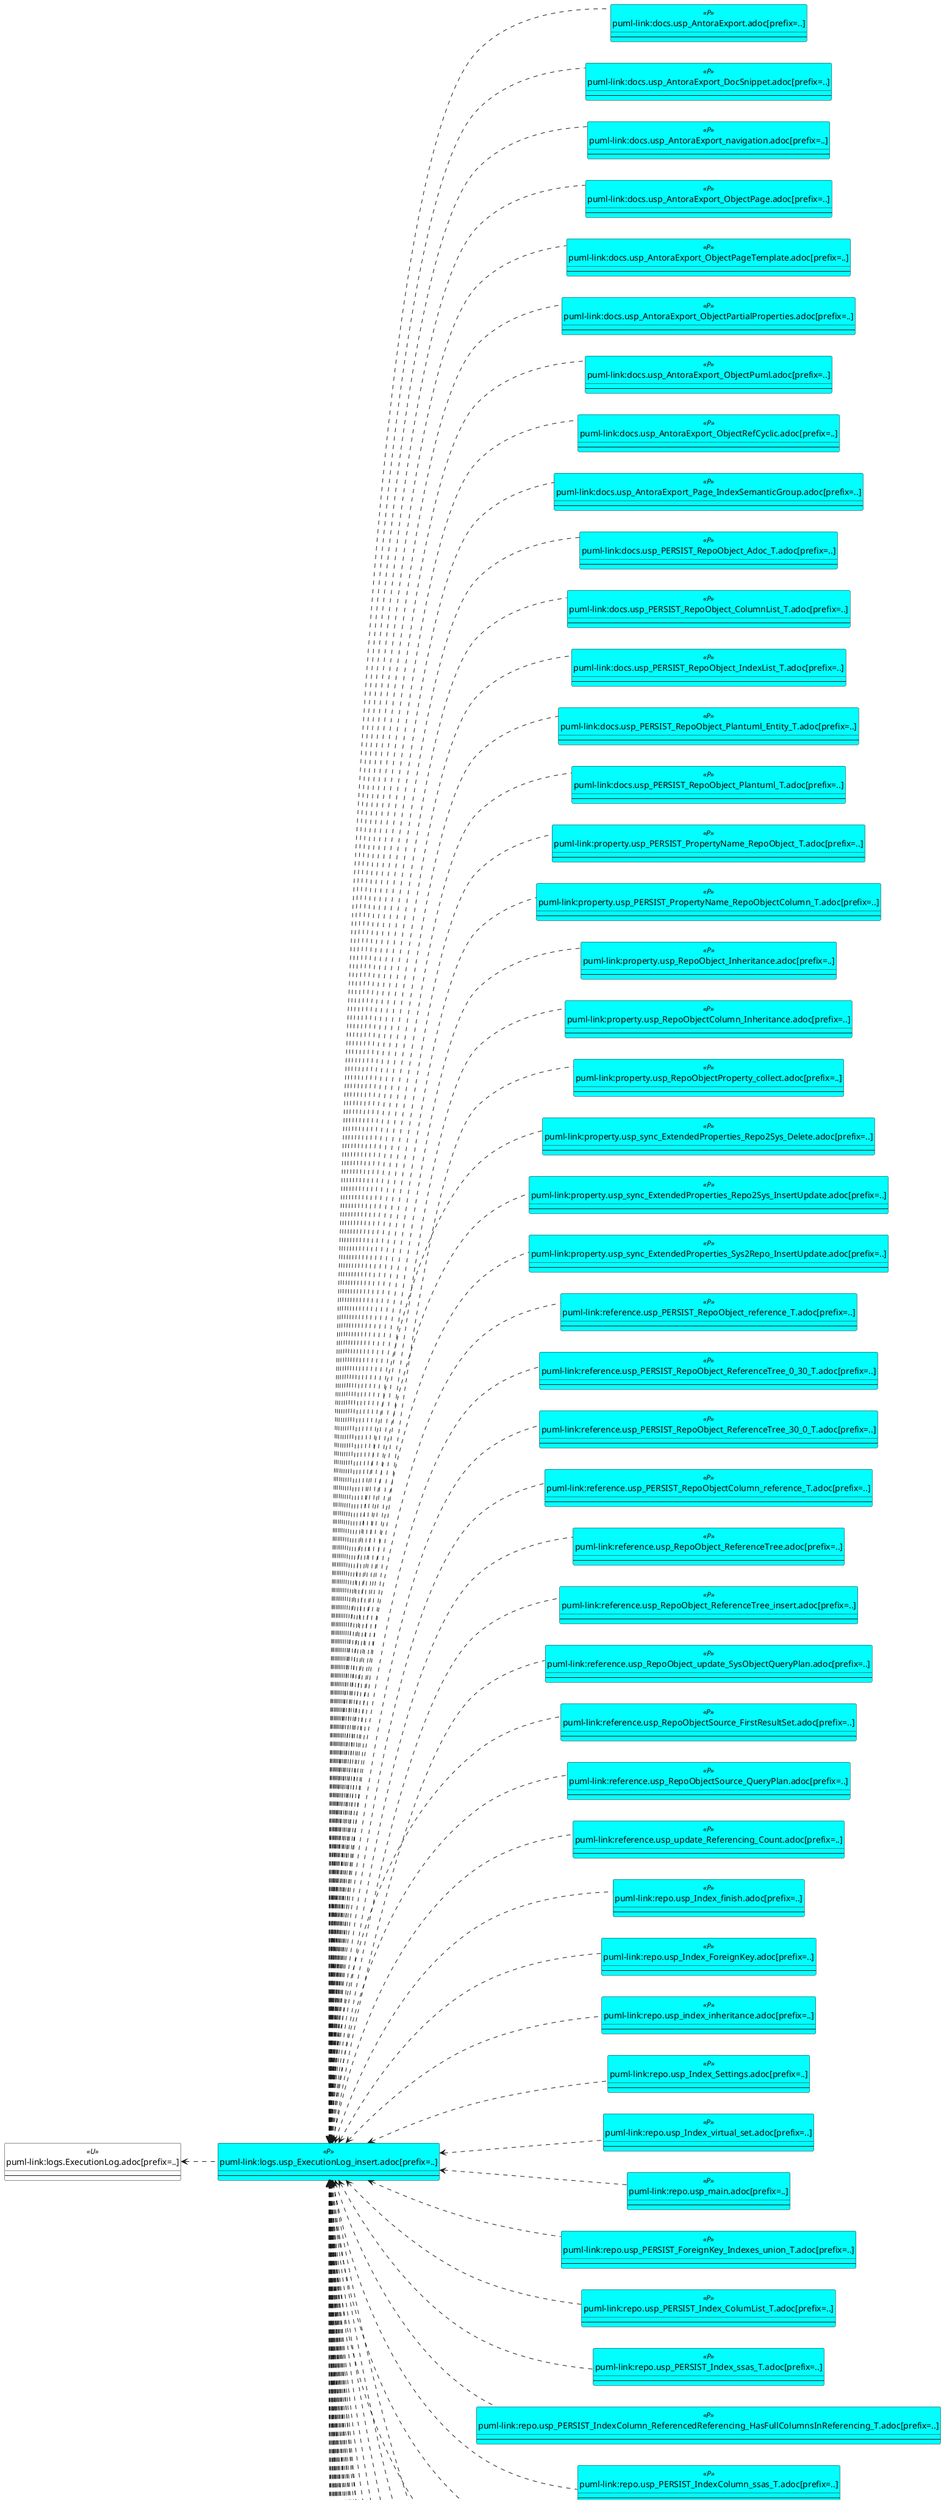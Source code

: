 @startuml
left to right direction
'top to bottom direction
hide circle
'avoide "." issues:
set namespaceSeparator none


skinparam class {
  BackgroundColor White
  BackgroundColor<<FN>> Yellow
  BackgroundColor<<FS>> Yellow
  BackgroundColor<<FT>> LightGray
  BackgroundColor<<IF>> Yellow
  BackgroundColor<<IS>> Yellow
  BackgroundColor<<P>> Aqua
  BackgroundColor<<PC>> Aqua
  BackgroundColor<<SN>> Yellow
  BackgroundColor<<SO>> SlateBlue
  BackgroundColor<<TF>> LightGray
  BackgroundColor<<TR>> Tomato
  BackgroundColor<<U>> White
  BackgroundColor<<V>> WhiteSmoke
  BackgroundColor<<X>> Aqua
}


entity "puml-link:docs.usp_AntoraExport.adoc[prefix=..]" as docs.usp_AntoraExport << P >> {
  --
}

entity "puml-link:docs.usp_AntoraExport_DocSnippet.adoc[prefix=..]" as docs.usp_AntoraExport_DocSnippet << P >> {
  --
}

entity "puml-link:docs.usp_AntoraExport_navigation.adoc[prefix=..]" as docs.usp_AntoraExport_navigation << P >> {
  --
}

entity "puml-link:docs.usp_AntoraExport_ObjectPage.adoc[prefix=..]" as docs.usp_AntoraExport_ObjectPage << P >> {
  --
}

entity "puml-link:docs.usp_AntoraExport_ObjectPageTemplate.adoc[prefix=..]" as docs.usp_AntoraExport_ObjectPageTemplate << P >> {
  --
}

entity "puml-link:docs.usp_AntoraExport_ObjectPartialProperties.adoc[prefix=..]" as docs.usp_AntoraExport_ObjectPartialProperties << P >> {
  --
}

entity "puml-link:docs.usp_AntoraExport_ObjectPuml.adoc[prefix=..]" as docs.usp_AntoraExport_ObjectPuml << P >> {
  --
}

entity "puml-link:docs.usp_AntoraExport_ObjectRefCyclic.adoc[prefix=..]" as docs.usp_AntoraExport_ObjectRefCyclic << P >> {
  --
}

entity "puml-link:docs.usp_AntoraExport_Page_IndexSemanticGroup.adoc[prefix=..]" as docs.usp_AntoraExport_Page_IndexSemanticGroup << P >> {
  --
}

entity "puml-link:docs.usp_PERSIST_RepoObject_Adoc_T.adoc[prefix=..]" as docs.usp_PERSIST_RepoObject_Adoc_T << P >> {
  --
}

entity "puml-link:docs.usp_PERSIST_RepoObject_ColumnList_T.adoc[prefix=..]" as docs.usp_PERSIST_RepoObject_ColumnList_T << P >> {
  --
}

entity "puml-link:docs.usp_PERSIST_RepoObject_IndexList_T.adoc[prefix=..]" as docs.usp_PERSIST_RepoObject_IndexList_T << P >> {
  --
}

entity "puml-link:docs.usp_PERSIST_RepoObject_Plantuml_Entity_T.adoc[prefix=..]" as docs.usp_PERSIST_RepoObject_Plantuml_Entity_T << P >> {
  --
}

entity "puml-link:docs.usp_PERSIST_RepoObject_Plantuml_T.adoc[prefix=..]" as docs.usp_PERSIST_RepoObject_Plantuml_T << P >> {
  --
}

entity "puml-link:logs.ExecutionLog.adoc[prefix=..]" as logs.ExecutionLog << U >> {
  --
}

entity "puml-link:logs.usp_ExecutionLog_insert.adoc[prefix=..]" as logs.usp_ExecutionLog_insert << P >> {
  --
}

entity "puml-link:property.usp_PERSIST_PropertyName_RepoObject_T.adoc[prefix=..]" as property.usp_PERSIST_PropertyName_RepoObject_T << P >> {
  --
}

entity "puml-link:property.usp_PERSIST_PropertyName_RepoObjectColumn_T.adoc[prefix=..]" as property.usp_PERSIST_PropertyName_RepoObjectColumn_T << P >> {
  --
}

entity "puml-link:property.usp_RepoObject_Inheritance.adoc[prefix=..]" as property.usp_RepoObject_Inheritance << P >> {
  --
}

entity "puml-link:property.usp_RepoObjectColumn_Inheritance.adoc[prefix=..]" as property.usp_RepoObjectColumn_Inheritance << P >> {
  --
}

entity "puml-link:property.usp_RepoObjectProperty_collect.adoc[prefix=..]" as property.usp_RepoObjectProperty_collect << P >> {
  --
}

entity "puml-link:property.usp_sync_ExtendedProperties_Repo2Sys_Delete.adoc[prefix=..]" as property.usp_sync_ExtendedProperties_Repo2Sys_Delete << P >> {
  --
}

entity "puml-link:property.usp_sync_ExtendedProperties_Repo2Sys_InsertUpdate.adoc[prefix=..]" as property.usp_sync_ExtendedProperties_Repo2Sys_InsertUpdate << P >> {
  --
}

entity "puml-link:property.usp_sync_ExtendedProperties_Sys2Repo_InsertUpdate.adoc[prefix=..]" as property.usp_sync_ExtendedProperties_Sys2Repo_InsertUpdate << P >> {
  --
}

entity "puml-link:reference.usp_PERSIST_RepoObject_reference_T.adoc[prefix=..]" as reference.usp_PERSIST_RepoObject_reference_T << P >> {
  --
}

entity "puml-link:reference.usp_PERSIST_RepoObject_ReferenceTree_0_30_T.adoc[prefix=..]" as reference.usp_PERSIST_RepoObject_ReferenceTree_0_30_T << P >> {
  --
}

entity "puml-link:reference.usp_PERSIST_RepoObject_ReferenceTree_30_0_T.adoc[prefix=..]" as reference.usp_PERSIST_RepoObject_ReferenceTree_30_0_T << P >> {
  --
}

entity "puml-link:reference.usp_PERSIST_RepoObjectColumn_reference_T.adoc[prefix=..]" as reference.usp_PERSIST_RepoObjectColumn_reference_T << P >> {
  --
}

entity "puml-link:reference.usp_RepoObject_ReferenceTree.adoc[prefix=..]" as reference.usp_RepoObject_ReferenceTree << P >> {
  --
}

entity "puml-link:reference.usp_RepoObject_ReferenceTree_insert.adoc[prefix=..]" as reference.usp_RepoObject_ReferenceTree_insert << P >> {
  --
}

entity "puml-link:reference.usp_RepoObject_update_SysObjectQueryPlan.adoc[prefix=..]" as reference.usp_RepoObject_update_SysObjectQueryPlan << P >> {
  --
}

entity "puml-link:reference.usp_RepoObjectSource_FirstResultSet.adoc[prefix=..]" as reference.usp_RepoObjectSource_FirstResultSet << P >> {
  --
}

entity "puml-link:reference.usp_RepoObjectSource_QueryPlan.adoc[prefix=..]" as reference.usp_RepoObjectSource_QueryPlan << P >> {
  --
}

entity "puml-link:reference.usp_update_Referencing_Count.adoc[prefix=..]" as reference.usp_update_Referencing_Count << P >> {
  --
}

entity "puml-link:repo.usp_Index_finish.adoc[prefix=..]" as repo.usp_Index_finish << P >> {
  --
}

entity "puml-link:repo.usp_Index_ForeignKey.adoc[prefix=..]" as repo.usp_Index_ForeignKey << P >> {
  --
}

entity "puml-link:repo.usp_index_inheritance.adoc[prefix=..]" as repo.usp_index_inheritance << P >> {
  --
}

entity "puml-link:repo.usp_Index_Settings.adoc[prefix=..]" as repo.usp_Index_Settings << P >> {
  --
}

entity "puml-link:repo.usp_Index_virtual_set.adoc[prefix=..]" as repo.usp_Index_virtual_set << P >> {
  --
}

entity "puml-link:repo.usp_main.adoc[prefix=..]" as repo.usp_main << P >> {
  --
}

entity "puml-link:repo.usp_PERSIST_ForeignKey_Indexes_union_T.adoc[prefix=..]" as repo.usp_PERSIST_ForeignKey_Indexes_union_T << P >> {
  --
}

entity "puml-link:repo.usp_PERSIST_Index_ColumList_T.adoc[prefix=..]" as repo.usp_PERSIST_Index_ColumList_T << P >> {
  --
}

entity "puml-link:repo.usp_PERSIST_Index_ssas_T.adoc[prefix=..]" as repo.usp_PERSIST_Index_ssas_T << P >> {
  --
}

entity "puml-link:repo.usp_PERSIST_IndexColumn_ReferencedReferencing_HasFullColumnsInReferencing_T.adoc[prefix=..]" as repo.usp_PERSIST_IndexColumn_ReferencedReferencing_HasFullColumnsInReferencing_T << P >> {
  --
}

entity "puml-link:repo.usp_PERSIST_IndexColumn_ssas_T.adoc[prefix=..]" as repo.usp_PERSIST_IndexColumn_ssas_T << P >> {
  --
}

entity "puml-link:repo.usp_PERSIST_IndexColumn_union_T.adoc[prefix=..]" as repo.usp_PERSIST_IndexColumn_union_T << P >> {
  --
}

entity "puml-link:repo.usp_PERSIST_RepoObject_SSAS_tgt.adoc[prefix=..]" as repo.usp_PERSIST_RepoObject_SSAS_tgt << P >> {
  --
}

entity "puml-link:repo.usp_PERSIST_RepoObjectColumn_SSAS_tgt.adoc[prefix=..]" as repo.usp_PERSIST_RepoObjectColumn_SSAS_tgt << P >> {
  --
}

entity "puml-link:repo.usp_PERSIST_RepoSchema_ssas_tgt.adoc[prefix=..]" as repo.usp_PERSIST_RepoSchema_ssas_tgt << P >> {
  --
}

entity "puml-link:repo.usp_persistence_set.adoc[prefix=..]" as repo.usp_persistence_set << P >> {
  --
}

entity "puml-link:repo.usp_RepoObjectColumn_update_RepoObjectColumn_column_id.adoc[prefix=..]" as repo.usp_RepoObjectColumn_update_RepoObjectColumn_column_id << P >> {
  --
}

entity "puml-link:repo.usp_sync_guid.adoc[prefix=..]" as repo.usp_sync_guid << P >> {
  --
}

entity "puml-link:repo.usp_sync_guid_RepoObject.adoc[prefix=..]" as repo.usp_sync_guid_RepoObject << P >> {
  --
}

entity "puml-link:repo.usp_sync_guid_RepoObject_ssas.adoc[prefix=..]" as repo.usp_sync_guid_RepoObject_ssas << P >> {
  --
}

entity "puml-link:repo.usp_sync_guid_RepoObjectColumn.adoc[prefix=..]" as repo.usp_sync_guid_RepoObjectColumn << P >> {
  --
}

entity "puml-link:repo.usp_sync_guid_RepoObjectColumn_ssas.adoc[prefix=..]" as repo.usp_sync_guid_RepoObjectColumn_ssas << P >> {
  --
}

entity "puml-link:repo.usp_sync_guid_RepoSchema.adoc[prefix=..]" as repo.usp_sync_guid_RepoSchema << P >> {
  --
}

entity "puml-link:repo.usp_sync_guid_RepoSchema_ssas.adoc[prefix=..]" as repo.usp_sync_guid_RepoSchema_ssas << P >> {
  --
}

entity "puml-link:repo.usp_sync_guid_ssas.adoc[prefix=..]" as repo.usp_sync_guid_ssas << P >> {
  --
}

entity "puml-link:repo.usp_update_Referencing_Count.adoc[prefix=..]" as repo.usp_update_Referencing_Count << P >> {
  --
}

entity "puml-link:sqlparse.usp_PERSIST_RepoObject_SqlModules_41_from_T.adoc[prefix=..]" as sqlparse.usp_PERSIST_RepoObject_SqlModules_41_from_T << P >> {
  --
}

entity "puml-link:sqlparse.usp_PERSIST_RepoObject_SqlModules_61_SelectIdentifier_Union_T.adoc[prefix=..]" as sqlparse.usp_PERSIST_RepoObject_SqlModules_61_SelectIdentifier_Union_T << P >> {
  --
}

entity "puml-link:sqlparse.usp_sqlparse.adoc[prefix=..]" as sqlparse.usp_sqlparse << P >> {
  --
}

entity "puml-link:ssas.usp_PERSIST_model_json_31_tables_T.adoc[prefix=..]" as ssas.usp_PERSIST_model_json_31_tables_T << P >> {
  --
}

entity "puml-link:ssas.usp_PERSIST_model_json_311_tables_columns_T.adoc[prefix=..]" as ssas.usp_PERSIST_model_json_311_tables_columns_T << P >> {
  --
}

entity "puml-link:ssas.usp_PERSIST_model_json_312_tables_measures_T.adoc[prefix=..]" as ssas.usp_PERSIST_model_json_312_tables_measures_T << P >> {
  --
}

entity "puml-link:ssas.usp_PERSIST_model_json_32_relationships_T.adoc[prefix=..]" as ssas.usp_PERSIST_model_json_32_relationships_T << P >> {
  --
}

entity "puml-link:ssas.usp_PERSIST_TMSCHEMA_COLUMNS_T.adoc[prefix=..]" as ssas.usp_PERSIST_TMSCHEMA_COLUMNS_T << P >> {
  --
}

entity "puml-link:ssas.usp_PERSIST_TMSCHEMA_RELATIONSHIPS_T.adoc[prefix=..]" as ssas.usp_PERSIST_TMSCHEMA_RELATIONSHIPS_T << P >> {
  --
}

entity "puml-link:ssas.usp_PERSIST_TMSCHEMA_TABLES_T.adoc[prefix=..]" as ssas.usp_PERSIST_TMSCHEMA_TABLES_T << P >> {
  --
}

entity "puml-link:uspgenerator.usp_GeneratorUsp_insert_update_persistence.adoc[prefix=..]" as uspgenerator.usp_GeneratorUsp_insert_update_persistence << P >> {
  --
}

entity "puml-link:workflow.usp_PERSIST_ProcedureDependency_input_PersistenceDependency.adoc[prefix=..]" as workflow.usp_PERSIST_ProcedureDependency_input_PersistenceDependency << P >> {
  --
}

entity "puml-link:workflow.usp_PERSIST_Workflow_ProcedureDependency_T.adoc[prefix=..]" as workflow.usp_PERSIST_Workflow_ProcedureDependency_T << P >> {
  --
}

entity "puml-link:workflow.usp_PERSIST_Workflow_ProcedureDependency_T_bidirectional_T.adoc[prefix=..]" as workflow.usp_PERSIST_Workflow_ProcedureDependency_T_bidirectional_T << P >> {
  --
}

entity "puml-link:workflow.usp_PERSIST_WorkflowStep.adoc[prefix=..]" as workflow.usp_PERSIST_WorkflowStep << P >> {
  --
}

entity "puml-link:workflow.usp_workflow.adoc[prefix=..]" as workflow.usp_workflow << P >> {
  --
}

logs.ExecutionLog <.. logs.usp_ExecutionLog_insert
logs.usp_ExecutionLog_insert <.. reference.usp_RepoObjectSource_QueryPlan
logs.usp_ExecutionLog_insert <.. reference.usp_update_Referencing_Count
logs.usp_ExecutionLog_insert <.. reference.usp_RepoObjectSource_FirstResultSet
logs.usp_ExecutionLog_insert <.. repo.usp_Index_Settings
logs.usp_ExecutionLog_insert <.. repo.usp_RepoObjectColumn_update_RepoObjectColumn_column_id
logs.usp_ExecutionLog_insert <.. reference.usp_RepoObject_update_SysObjectQueryPlan
logs.usp_ExecutionLog_insert <.. repo.usp_index_inheritance
logs.usp_ExecutionLog_insert <.. repo.usp_Index_virtual_set
logs.usp_ExecutionLog_insert <.. uspgenerator.usp_GeneratorUsp_insert_update_persistence
logs.usp_ExecutionLog_insert <.. repo.usp_sync_guid_RepoObject
logs.usp_ExecutionLog_insert <.. repo.usp_sync_guid_RepoObjectColumn
logs.usp_ExecutionLog_insert <.. repo.usp_sync_guid
logs.usp_ExecutionLog_insert <.. repo.usp_persistence_set
logs.usp_ExecutionLog_insert <.. repo.usp_main
logs.usp_ExecutionLog_insert <.. repo.usp_PERSIST_IndexColumn_ReferencedReferencing_HasFullColumnsInReferencing_T
logs.usp_ExecutionLog_insert <.. property.usp_sync_ExtendedProperties_Sys2Repo_InsertUpdate
logs.usp_ExecutionLog_insert <.. property.usp_sync_ExtendedProperties_Repo2Sys_InsertUpdate
logs.usp_ExecutionLog_insert <.. property.usp_sync_ExtendedProperties_Repo2Sys_Delete
logs.usp_ExecutionLog_insert <.. property.usp_RepoObjectColumn_Inheritance
logs.usp_ExecutionLog_insert <.. property.usp_RepoObject_Inheritance
logs.usp_ExecutionLog_insert <.. repo.usp_Index_finish
logs.usp_ExecutionLog_insert <.. repo.usp_Index_ForeignKey
logs.usp_ExecutionLog_insert <.. docs.usp_AntoraExport_ObjectPartialProperties
logs.usp_ExecutionLog_insert <.. docs.usp_AntoraExport_ObjectPage
logs.usp_ExecutionLog_insert <.. docs.usp_PERSIST_RepoObject_Adoc_T
logs.usp_ExecutionLog_insert <.. docs.usp_AntoraExport_navigation
logs.usp_ExecutionLog_insert <.. docs.usp_AntoraExport_ObjectPageTemplate
logs.usp_ExecutionLog_insert <.. docs.usp_PERSIST_RepoObject_Plantuml_Entity_T
logs.usp_ExecutionLog_insert <.. docs.usp_AntoraExport_ObjectPuml
logs.usp_ExecutionLog_insert <.. docs.usp_AntoraExport_Page_IndexSemanticGroup
logs.usp_ExecutionLog_insert <.. docs.usp_AntoraExport
logs.usp_ExecutionLog_insert <.. docs.usp_PERSIST_RepoObject_IndexList_T
logs.usp_ExecutionLog_insert <.. property.usp_RepoObjectProperty_collect
logs.usp_ExecutionLog_insert <.. repo.usp_PERSIST_ForeignKey_Indexes_union_T
logs.usp_ExecutionLog_insert <.. docs.usp_PERSIST_RepoObject_Plantuml_T
logs.usp_ExecutionLog_insert <.. sqlparse.usp_PERSIST_RepoObject_SqlModules_41_from_T
logs.usp_ExecutionLog_insert <.. sqlparse.usp_PERSIST_RepoObject_SqlModules_61_SelectIdentifier_Union_T
logs.usp_ExecutionLog_insert <.. repo.usp_update_Referencing_Count
logs.usp_ExecutionLog_insert <.. docs.usp_AntoraExport_DocSnippet
logs.usp_ExecutionLog_insert <.. repo.usp_sync_guid_RepoSchema
logs.usp_ExecutionLog_insert <.. reference.usp_PERSIST_RepoObject_reference_T
logs.usp_ExecutionLog_insert <.. reference.usp_PERSIST_RepoObjectColumn_reference_T
logs.usp_ExecutionLog_insert <.. reference.usp_PERSIST_RepoObject_ReferenceTree_0_30_T
logs.usp_ExecutionLog_insert <.. reference.usp_PERSIST_RepoObject_ReferenceTree_30_0_T
logs.usp_ExecutionLog_insert <.. workflow.usp_workflow
logs.usp_ExecutionLog_insert <.. workflow.usp_PERSIST_ProcedureDependency_input_PersistenceDependency
logs.usp_ExecutionLog_insert <.. workflow.usp_PERSIST_WorkflowStep
logs.usp_ExecutionLog_insert <.. sqlparse.usp_sqlparse
logs.usp_ExecutionLog_insert <.. reference.usp_RepoObject_ReferenceTree
logs.usp_ExecutionLog_insert <.. workflow.usp_PERSIST_Workflow_ProcedureDependency_T
logs.usp_ExecutionLog_insert <.. docs.usp_AntoraExport_ObjectRefCyclic
logs.usp_ExecutionLog_insert <.. workflow.usp_PERSIST_Workflow_ProcedureDependency_T_bidirectional_T
logs.usp_ExecutionLog_insert <.. ssas.usp_PERSIST_TMSCHEMA_COLUMNS_T
logs.usp_ExecutionLog_insert <.. ssas.usp_PERSIST_TMSCHEMA_TABLES_T
logs.usp_ExecutionLog_insert <.. repo.usp_PERSIST_RepoObject_SSAS_tgt
logs.usp_ExecutionLog_insert <.. repo.usp_PERSIST_RepoObjectColumn_SSAS_tgt
logs.usp_ExecutionLog_insert <.. repo.usp_PERSIST_RepoSchema_ssas_tgt
logs.usp_ExecutionLog_insert <.. repo.usp_sync_guid_ssas
logs.usp_ExecutionLog_insert <.. repo.usp_sync_guid_RepoSchema_ssas
logs.usp_ExecutionLog_insert <.. repo.usp_sync_guid_RepoObject_ssas
logs.usp_ExecutionLog_insert <.. repo.usp_sync_guid_RepoObjectColumn_ssas
logs.usp_ExecutionLog_insert <.. repo.usp_PERSIST_IndexColumn_ssas_T
logs.usp_ExecutionLog_insert <.. repo.usp_PERSIST_Index_ssas_T
logs.usp_ExecutionLog_insert <.. ssas.usp_PERSIST_TMSCHEMA_RELATIONSHIPS_T
logs.usp_ExecutionLog_insert <.. ssas.usp_PERSIST_model_json_31_tables_T
logs.usp_ExecutionLog_insert <.. ssas.usp_PERSIST_model_json_311_tables_columns_T
logs.usp_ExecutionLog_insert <.. ssas.usp_PERSIST_model_json_32_relationships_T
logs.usp_ExecutionLog_insert <.. reference.usp_RepoObject_ReferenceTree_insert
logs.usp_ExecutionLog_insert <.. docs.usp_PERSIST_RepoObject_ColumnList_T
logs.usp_ExecutionLog_insert <.. ssas.usp_PERSIST_model_json_312_tables_measures_T
logs.usp_ExecutionLog_insert <.. repo.usp_PERSIST_Index_ColumList_T
logs.usp_ExecutionLog_insert <.. repo.usp_PERSIST_IndexColumn_union_T
logs.usp_ExecutionLog_insert <.. property.usp_PERSIST_PropertyName_RepoObject_T
logs.usp_ExecutionLog_insert <.. property.usp_PERSIST_PropertyName_RepoObjectColumn_T
footer
to view a reduced diagram in original size and to be able to click on the links:
open the diagram in a new tab via the Context menu.
end footer

@enduml

